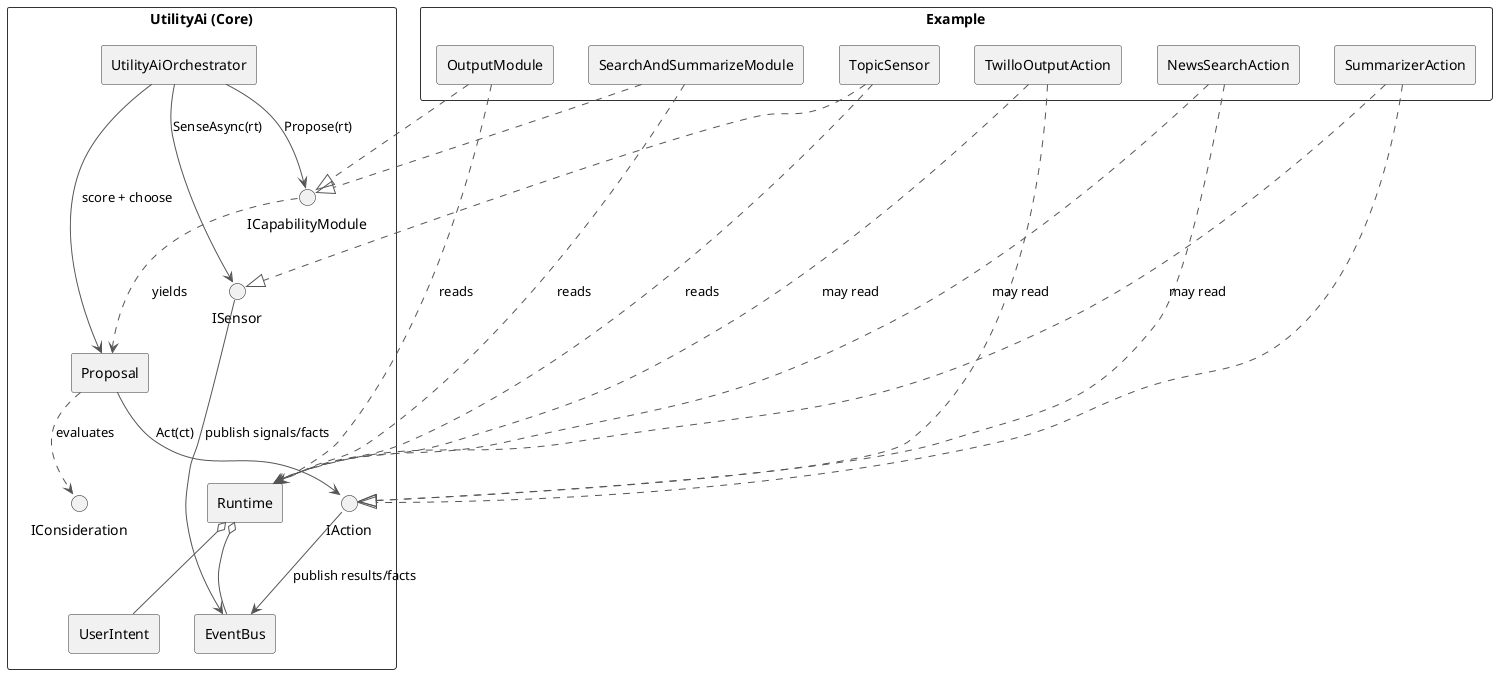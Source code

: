 ﻿@startuml UtilityAi_Architecture
' High-level component view of Utility-AI Orchestrator and Example wiring
skinparam componentStyle rectangle
skinparam shadowing false
skinparam packageStyle rectangle
skinparam defaultTextAlignment center
skinparam ArrowColor #555555
skinparam componentBorderColor #333333
skinparam packageBorderColor #333333
skinparam packageTitleFontStyle bold

package "UtilityAi (Core)" as CORE {
  interface ISensor
  interface ICapabilityModule
  interface IAction
  interface IConsideration

  component EventBus
  component Runtime
  component Proposal
  component UtilityAiOrchestrator
  component UserIntent
}

package "Example" as EX {
  component TopicSensor
  component SearchAndSummarizeModule
  component NewsSearchAction
  component SummarizerAction
  component OutputModule
  component TwilloOutputAction
}

' Runtime composition
Runtime o-- EventBus
Runtime o-- UserIntent

' Orchestrator loop
UtilityAiOrchestrator --> ISensor : SenseAsync(rt)
UtilityAiOrchestrator --> ICapabilityModule : Propose(rt)
ICapabilityModule ..> Proposal : yields
Proposal ..> IConsideration : evaluates
UtilityAiOrchestrator --> Proposal : score + choose
Proposal --> IAction : Act(ct)

' Data flow on the blackboard (EventBus)
ISensor --> EventBus : publish signals/facts
IAction --> EventBus : publish results/facts

' Example bindings (realizations)
TopicSensor ..|> ISensor
SearchAndSummarizeModule ..|> ICapabilityModule
OutputModule ..|> ICapabilityModule
NewsSearchAction ..|> IAction
SummarizerAction ..|> IAction
TwilloOutputAction ..|> IAction

' Example interactions with core
TopicSensor ..> Runtime : reads
SearchAndSummarizeModule ..> Runtime : reads
OutputModule ..> Runtime : reads
NewsSearchAction ..> Runtime : may read
SummarizerAction ..> Runtime : may read
TwilloOutputAction ..> Runtime : may read

@enduml